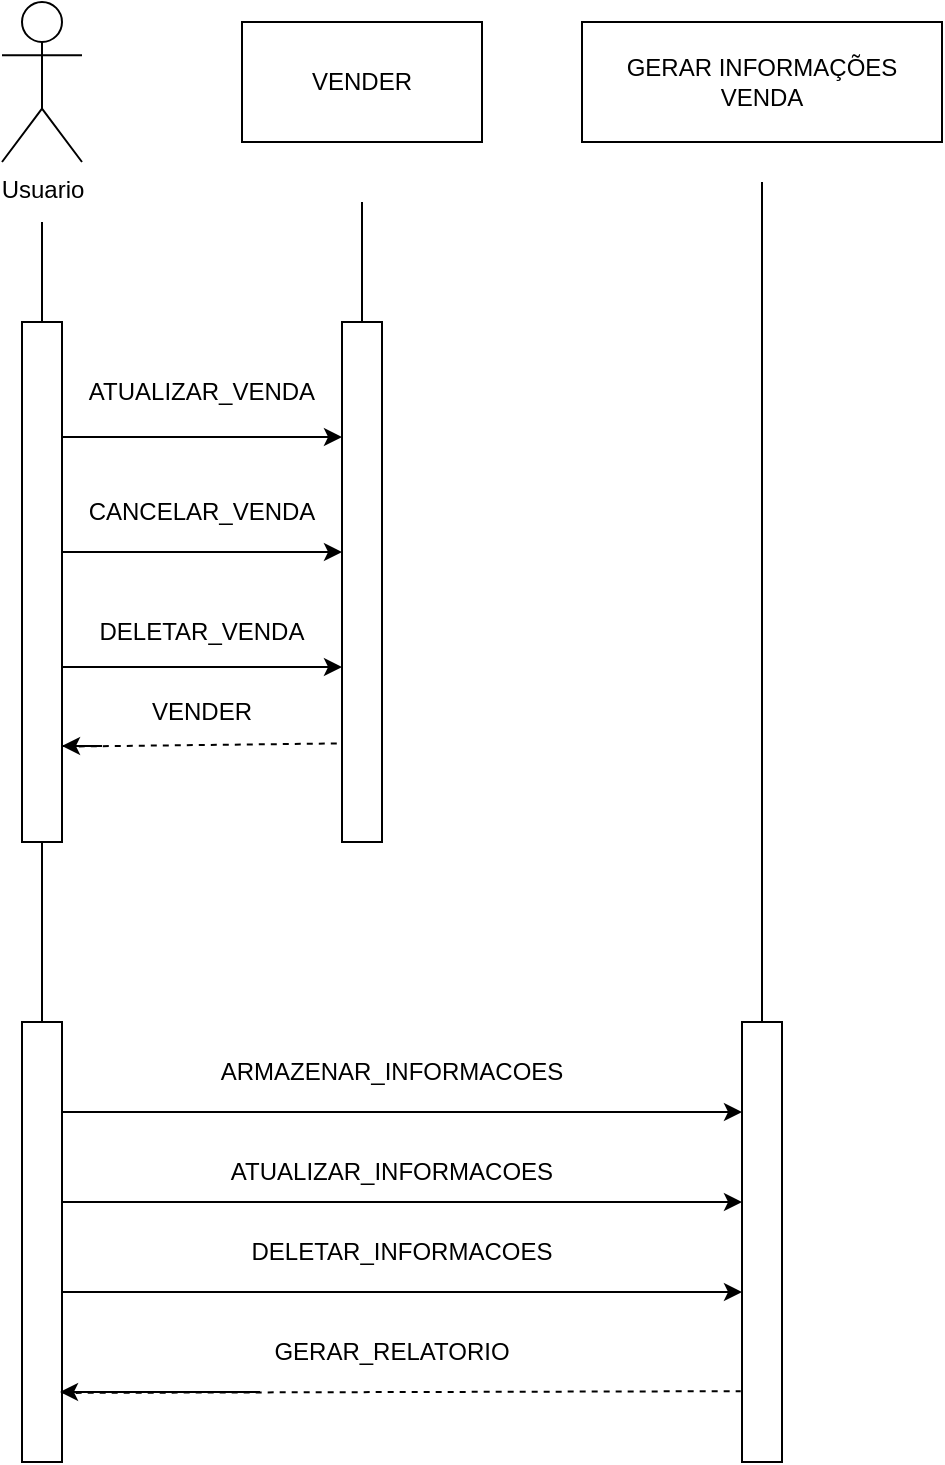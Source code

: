<mxfile version="24.8.1">
  <diagram name="Página-1" id="5wUzlUGWdNj2TGmp2ZkO">
    <mxGraphModel dx="1358" dy="586" grid="1" gridSize="10" guides="1" tooltips="1" connect="1" arrows="1" fold="1" page="1" pageScale="1" pageWidth="827" pageHeight="1169" math="0" shadow="0">
      <root>
        <mxCell id="0" />
        <mxCell id="1" parent="0" />
        <mxCell id="cr4mhXvr68cd64y3Tw5e-1" value="Usuario" style="shape=umlActor;verticalLabelPosition=bottom;verticalAlign=top;html=1;outlineConnect=0;" vertex="1" parent="1">
          <mxGeometry x="180" y="100" width="40" height="80" as="geometry" />
        </mxCell>
        <mxCell id="cr4mhXvr68cd64y3Tw5e-3" value="VENDER" style="rounded=0;whiteSpace=wrap;html=1;" vertex="1" parent="1">
          <mxGeometry x="300" y="110" width="120" height="60" as="geometry" />
        </mxCell>
        <mxCell id="cr4mhXvr68cd64y3Tw5e-4" value="GERAR INFORMAÇÕES VENDA" style="rounded=0;whiteSpace=wrap;html=1;" vertex="1" parent="1">
          <mxGeometry x="470" y="110" width="180" height="60" as="geometry" />
        </mxCell>
        <mxCell id="cr4mhXvr68cd64y3Tw5e-8" style="edgeStyle=orthogonalEdgeStyle;rounded=0;orthogonalLoop=1;jettySize=auto;html=1;exitX=1;exitY=0.25;exitDx=0;exitDy=0;entryX=0;entryY=0.25;entryDx=0;entryDy=0;" edge="1" parent="1" source="cr4mhXvr68cd64y3Tw5e-5" target="cr4mhXvr68cd64y3Tw5e-6">
          <mxGeometry relative="1" as="geometry" />
        </mxCell>
        <mxCell id="cr4mhXvr68cd64y3Tw5e-9" style="edgeStyle=orthogonalEdgeStyle;rounded=0;orthogonalLoop=1;jettySize=auto;html=1;exitX=1;exitY=0.5;exitDx=0;exitDy=0;entryX=0;entryY=0.5;entryDx=0;entryDy=0;" edge="1" parent="1" source="cr4mhXvr68cd64y3Tw5e-5" target="cr4mhXvr68cd64y3Tw5e-6">
          <mxGeometry relative="1" as="geometry" />
        </mxCell>
        <mxCell id="cr4mhXvr68cd64y3Tw5e-10" style="edgeStyle=orthogonalEdgeStyle;rounded=0;orthogonalLoop=1;jettySize=auto;html=1;exitX=1;exitY=0.75;exitDx=0;exitDy=0;entryX=0;entryY=0.75;entryDx=0;entryDy=0;" edge="1" parent="1" source="cr4mhXvr68cd64y3Tw5e-5" target="cr4mhXvr68cd64y3Tw5e-6">
          <mxGeometry relative="1" as="geometry" />
        </mxCell>
        <mxCell id="cr4mhXvr68cd64y3Tw5e-5" value="" style="rounded=0;whiteSpace=wrap;html=1;" vertex="1" parent="1">
          <mxGeometry x="190" y="260" width="20" height="230" as="geometry" />
        </mxCell>
        <mxCell id="cr4mhXvr68cd64y3Tw5e-6" value="" style="rounded=0;whiteSpace=wrap;html=1;" vertex="1" parent="1">
          <mxGeometry x="350" y="260" width="20" height="230" as="geometry" />
        </mxCell>
        <mxCell id="cr4mhXvr68cd64y3Tw5e-7" value="" style="rounded=0;whiteSpace=wrap;html=1;" vertex="1" parent="1">
          <mxGeometry x="550" y="610" width="20" height="180" as="geometry" />
        </mxCell>
        <mxCell id="cr4mhXvr68cd64y3Tw5e-11" value="" style="dgeStyle=orthogonalEdgeStyle;endArrow=none;dashed=1;html=1;rounded=0;entryX=0.04;entryY=0.916;entryDx=0;entryDy=0;entryPerimeter=0;exitX=1.12;exitY=0.923;exitDx=0;exitDy=0;exitPerimeter=0;" edge="1" parent="1" source="cr4mhXvr68cd64y3Tw5e-5" target="cr4mhXvr68cd64y3Tw5e-6">
          <mxGeometry width="50" height="50" relative="1" as="geometry">
            <mxPoint x="390" y="320" as="sourcePoint" />
            <mxPoint x="440" y="270" as="targetPoint" />
          </mxGeometry>
        </mxCell>
        <mxCell id="cr4mhXvr68cd64y3Tw5e-14" value="" style="endArrow=classic;html=1;rounded=0;" edge="1" parent="1">
          <mxGeometry width="50" height="50" relative="1" as="geometry">
            <mxPoint x="210" y="472" as="sourcePoint" />
            <mxPoint x="210" y="472" as="targetPoint" />
            <Array as="points">
              <mxPoint x="230" y="472" />
            </Array>
          </mxGeometry>
        </mxCell>
        <mxCell id="cr4mhXvr68cd64y3Tw5e-15" value="" style="endArrow=none;html=1;rounded=0;exitX=0.5;exitY=0;exitDx=0;exitDy=0;" edge="1" parent="1" source="cr4mhXvr68cd64y3Tw5e-6">
          <mxGeometry width="50" height="50" relative="1" as="geometry">
            <mxPoint x="240" y="250" as="sourcePoint" />
            <mxPoint x="360" y="200" as="targetPoint" />
            <Array as="points">
              <mxPoint x="360" y="200" />
            </Array>
          </mxGeometry>
        </mxCell>
        <mxCell id="cr4mhXvr68cd64y3Tw5e-16" value="" style="endArrow=none;html=1;rounded=0;entryX=0.5;entryY=0;entryDx=0;entryDy=0;" edge="1" parent="1" target="cr4mhXvr68cd64y3Tw5e-5">
          <mxGeometry width="50" height="50" relative="1" as="geometry">
            <mxPoint x="200" y="210" as="sourcePoint" />
            <mxPoint x="-10" y="300" as="targetPoint" />
          </mxGeometry>
        </mxCell>
        <mxCell id="cr4mhXvr68cd64y3Tw5e-18" value="" style="endArrow=none;html=1;rounded=0;exitX=0.5;exitY=0;exitDx=0;exitDy=0;" edge="1" parent="1" source="cr4mhXvr68cd64y3Tw5e-7">
          <mxGeometry width="50" height="50" relative="1" as="geometry">
            <mxPoint x="600" y="260" as="sourcePoint" />
            <mxPoint x="560" y="190" as="targetPoint" />
            <Array as="points">
              <mxPoint x="560" y="190" />
            </Array>
          </mxGeometry>
        </mxCell>
        <mxCell id="cr4mhXvr68cd64y3Tw5e-19" value="" style="rounded=0;whiteSpace=wrap;html=1;" vertex="1" parent="1">
          <mxGeometry x="190" y="260" width="20" height="260" as="geometry" />
        </mxCell>
        <mxCell id="cr4mhXvr68cd64y3Tw5e-22" value="" style="rounded=0;whiteSpace=wrap;html=1;" vertex="1" parent="1">
          <mxGeometry x="350" y="260" width="20" height="260" as="geometry" />
        </mxCell>
        <mxCell id="cr4mhXvr68cd64y3Tw5e-23" value="VENDER" style="text;html=1;align=center;verticalAlign=middle;whiteSpace=wrap;rounded=0;" vertex="1" parent="1">
          <mxGeometry x="250" y="440" width="60" height="30" as="geometry" />
        </mxCell>
        <mxCell id="cr4mhXvr68cd64y3Tw5e-24" value="CANCELAR_VENDA" style="text;html=1;align=center;verticalAlign=middle;whiteSpace=wrap;rounded=0;" vertex="1" parent="1">
          <mxGeometry x="220" y="340" width="120" height="30" as="geometry" />
        </mxCell>
        <mxCell id="cr4mhXvr68cd64y3Tw5e-26" value="ATUALIZAR_VENDA" style="text;html=1;align=center;verticalAlign=middle;whiteSpace=wrap;rounded=0;" vertex="1" parent="1">
          <mxGeometry x="220" y="280" width="120" height="30" as="geometry" />
        </mxCell>
        <mxCell id="cr4mhXvr68cd64y3Tw5e-27" value="DELETAR_VENDA" style="text;html=1;align=center;verticalAlign=middle;whiteSpace=wrap;rounded=0;" vertex="1" parent="1">
          <mxGeometry x="220" y="400" width="120" height="30" as="geometry" />
        </mxCell>
        <mxCell id="cr4mhXvr68cd64y3Tw5e-28" value="" style="rounded=0;whiteSpace=wrap;html=1;" vertex="1" parent="1">
          <mxGeometry x="190" y="610" width="20" height="180" as="geometry" />
        </mxCell>
        <mxCell id="cr4mhXvr68cd64y3Tw5e-29" value="" style="endArrow=none;html=1;rounded=0;entryX=0.5;entryY=1;entryDx=0;entryDy=0;exitX=0.5;exitY=0;exitDx=0;exitDy=0;" edge="1" parent="1" source="cr4mhXvr68cd64y3Tw5e-28" target="cr4mhXvr68cd64y3Tw5e-19">
          <mxGeometry width="50" height="50" relative="1" as="geometry">
            <mxPoint x="110" y="640" as="sourcePoint" />
            <mxPoint x="160" y="590" as="targetPoint" />
          </mxGeometry>
        </mxCell>
        <mxCell id="cr4mhXvr68cd64y3Tw5e-30" value="" style="endArrow=classic;html=1;rounded=0;exitX=1;exitY=0.25;exitDx=0;exitDy=0;entryX=0;entryY=0.25;entryDx=0;entryDy=0;" edge="1" parent="1" source="cr4mhXvr68cd64y3Tw5e-28" target="cr4mhXvr68cd64y3Tw5e-7">
          <mxGeometry width="50" height="50" relative="1" as="geometry">
            <mxPoint x="270" y="590" as="sourcePoint" />
            <mxPoint x="320" y="540" as="targetPoint" />
          </mxGeometry>
        </mxCell>
        <mxCell id="cr4mhXvr68cd64y3Tw5e-31" value="" style="endArrow=classic;html=1;rounded=0;exitX=1;exitY=0.5;exitDx=0;exitDy=0;entryX=0;entryY=0.5;entryDx=0;entryDy=0;" edge="1" parent="1" source="cr4mhXvr68cd64y3Tw5e-28" target="cr4mhXvr68cd64y3Tw5e-7">
          <mxGeometry width="50" height="50" relative="1" as="geometry">
            <mxPoint x="160" y="820" as="sourcePoint" />
            <mxPoint x="210" y="770" as="targetPoint" />
          </mxGeometry>
        </mxCell>
        <mxCell id="cr4mhXvr68cd64y3Tw5e-32" value="" style="endArrow=classic;html=1;rounded=0;exitX=1;exitY=0.75;exitDx=0;exitDy=0;entryX=0;entryY=0.75;entryDx=0;entryDy=0;" edge="1" parent="1" source="cr4mhXvr68cd64y3Tw5e-28" target="cr4mhXvr68cd64y3Tw5e-7">
          <mxGeometry width="50" height="50" relative="1" as="geometry">
            <mxPoint x="170" y="830" as="sourcePoint" />
            <mxPoint x="220" y="780" as="targetPoint" />
          </mxGeometry>
        </mxCell>
        <mxCell id="cr4mhXvr68cd64y3Tw5e-33" value="" style="rounded=0;whiteSpace=wrap;html=1;" vertex="1" parent="1">
          <mxGeometry x="190" y="610" width="20" height="220" as="geometry" />
        </mxCell>
        <mxCell id="cr4mhXvr68cd64y3Tw5e-35" value="" style="rounded=0;whiteSpace=wrap;html=1;" vertex="1" parent="1">
          <mxGeometry x="550" y="610" width="20" height="220" as="geometry" />
        </mxCell>
        <mxCell id="cr4mhXvr68cd64y3Tw5e-36" value="" style="endArrow=none;dashed=1;html=1;rounded=0;entryX=-0.032;entryY=0.839;entryDx=0;entryDy=0;entryPerimeter=0;exitX=1.042;exitY=0.843;exitDx=0;exitDy=0;exitPerimeter=0;" edge="1" parent="1" source="cr4mhXvr68cd64y3Tw5e-33" target="cr4mhXvr68cd64y3Tw5e-35">
          <mxGeometry width="50" height="50" relative="1" as="geometry">
            <mxPoint x="390" y="850" as="sourcePoint" />
            <mxPoint x="440" y="800" as="targetPoint" />
          </mxGeometry>
        </mxCell>
        <mxCell id="cr4mhXvr68cd64y3Tw5e-37" value="" style="endArrow=classic;html=1;rounded=0;" edge="1" parent="1">
          <mxGeometry width="50" height="50" relative="1" as="geometry">
            <mxPoint x="309" y="795" as="sourcePoint" />
            <mxPoint x="209" y="795" as="targetPoint" />
          </mxGeometry>
        </mxCell>
        <mxCell id="cr4mhXvr68cd64y3Tw5e-38" value="GERAR_RELATORIO" style="text;html=1;align=center;verticalAlign=middle;whiteSpace=wrap;rounded=0;" vertex="1" parent="1">
          <mxGeometry x="310" y="760" width="130" height="30" as="geometry" />
        </mxCell>
        <mxCell id="cr4mhXvr68cd64y3Tw5e-39" value="ARMAZENAR_INFORMACOES" style="text;html=1;align=center;verticalAlign=middle;whiteSpace=wrap;rounded=0;" vertex="1" parent="1">
          <mxGeometry x="285" y="620" width="180" height="30" as="geometry" />
        </mxCell>
        <mxCell id="cr4mhXvr68cd64y3Tw5e-40" value="ATUALIZAR_INFORMACOES" style="text;html=1;align=center;verticalAlign=middle;whiteSpace=wrap;rounded=0;" vertex="1" parent="1">
          <mxGeometry x="285" y="670" width="180" height="30" as="geometry" />
        </mxCell>
        <mxCell id="cr4mhXvr68cd64y3Tw5e-42" value="DELETAR_INFORMACOES" style="text;html=1;align=center;verticalAlign=middle;whiteSpace=wrap;rounded=0;" vertex="1" parent="1">
          <mxGeometry x="290" y="710" width="180" height="30" as="geometry" />
        </mxCell>
      </root>
    </mxGraphModel>
  </diagram>
</mxfile>
